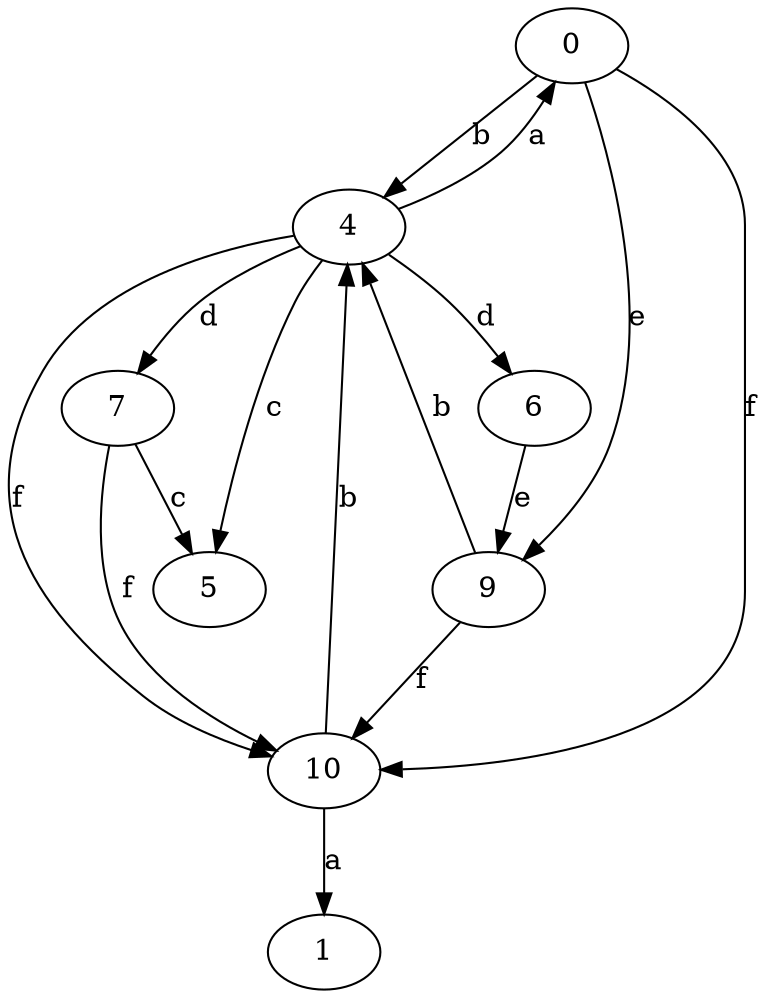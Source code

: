 strict digraph  {
0;
1;
4;
5;
6;
7;
9;
10;
0 -> 4  [label=b];
0 -> 9  [label=e];
0 -> 10  [label=f];
4 -> 0  [label=a];
4 -> 5  [label=c];
4 -> 6  [label=d];
4 -> 7  [label=d];
4 -> 10  [label=f];
6 -> 9  [label=e];
7 -> 5  [label=c];
7 -> 10  [label=f];
9 -> 4  [label=b];
9 -> 10  [label=f];
10 -> 1  [label=a];
10 -> 4  [label=b];
}
